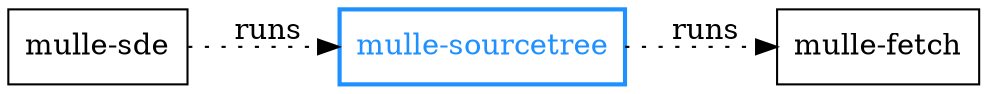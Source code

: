 digraph G {
    graph [rankdir = LR];

    node[ shape=record];
    edge [ label=" runs", style="dotted" ]

    "mulle-sde"        -> "mulle-sourcetree"
    "mulle-sourcetree" -> "mulle-fetch"
    "mulle-sourcetree"   [ color="dodgerblue"; fontcolor="dodgerblue"; penwidth="2"]
}
